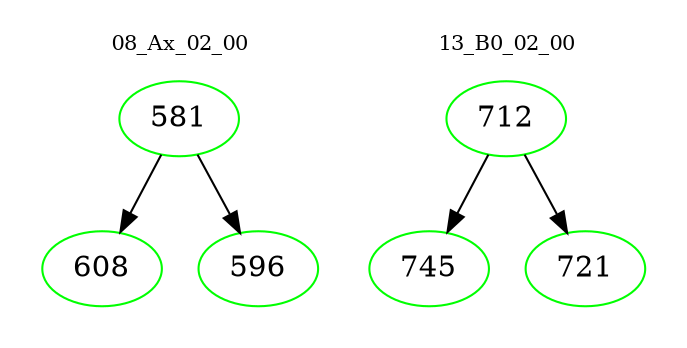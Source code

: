 digraph{
subgraph cluster_0 {
color = white
label = "08_Ax_02_00";
fontsize=10;
T0_581 [label="581", color="green"]
T0_581 -> T0_608 [color="black"]
T0_608 [label="608", color="green"]
T0_581 -> T0_596 [color="black"]
T0_596 [label="596", color="green"]
}
subgraph cluster_1 {
color = white
label = "13_B0_02_00";
fontsize=10;
T1_712 [label="712", color="green"]
T1_712 -> T1_745 [color="black"]
T1_745 [label="745", color="green"]
T1_712 -> T1_721 [color="black"]
T1_721 [label="721", color="green"]
}
}
